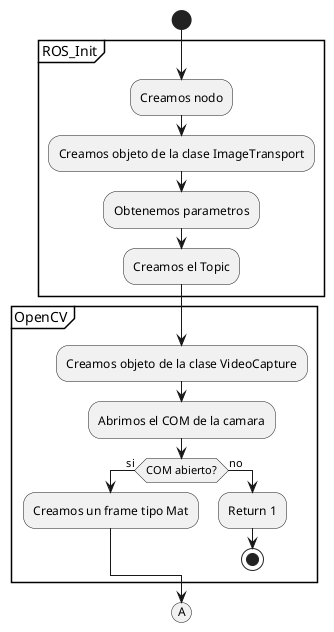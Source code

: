 @startuml publisher1
start
partition ROS_Init {
	:Creamos nodo;
	:Creamos objeto de la clase ImageTransport;
    :Obtenemos parametros;
    :Creamos el Topic;
    
}
partition OpenCV {
	:Creamos objeto de la clase VideoCapture;
    :Abrimos el COM de la camara;
    if (COM abierto?) then (si)
      :Creamos un frame tipo Mat;
    else (no)
      :Return 1;
    stop
    endif

}
(A)
@enduml